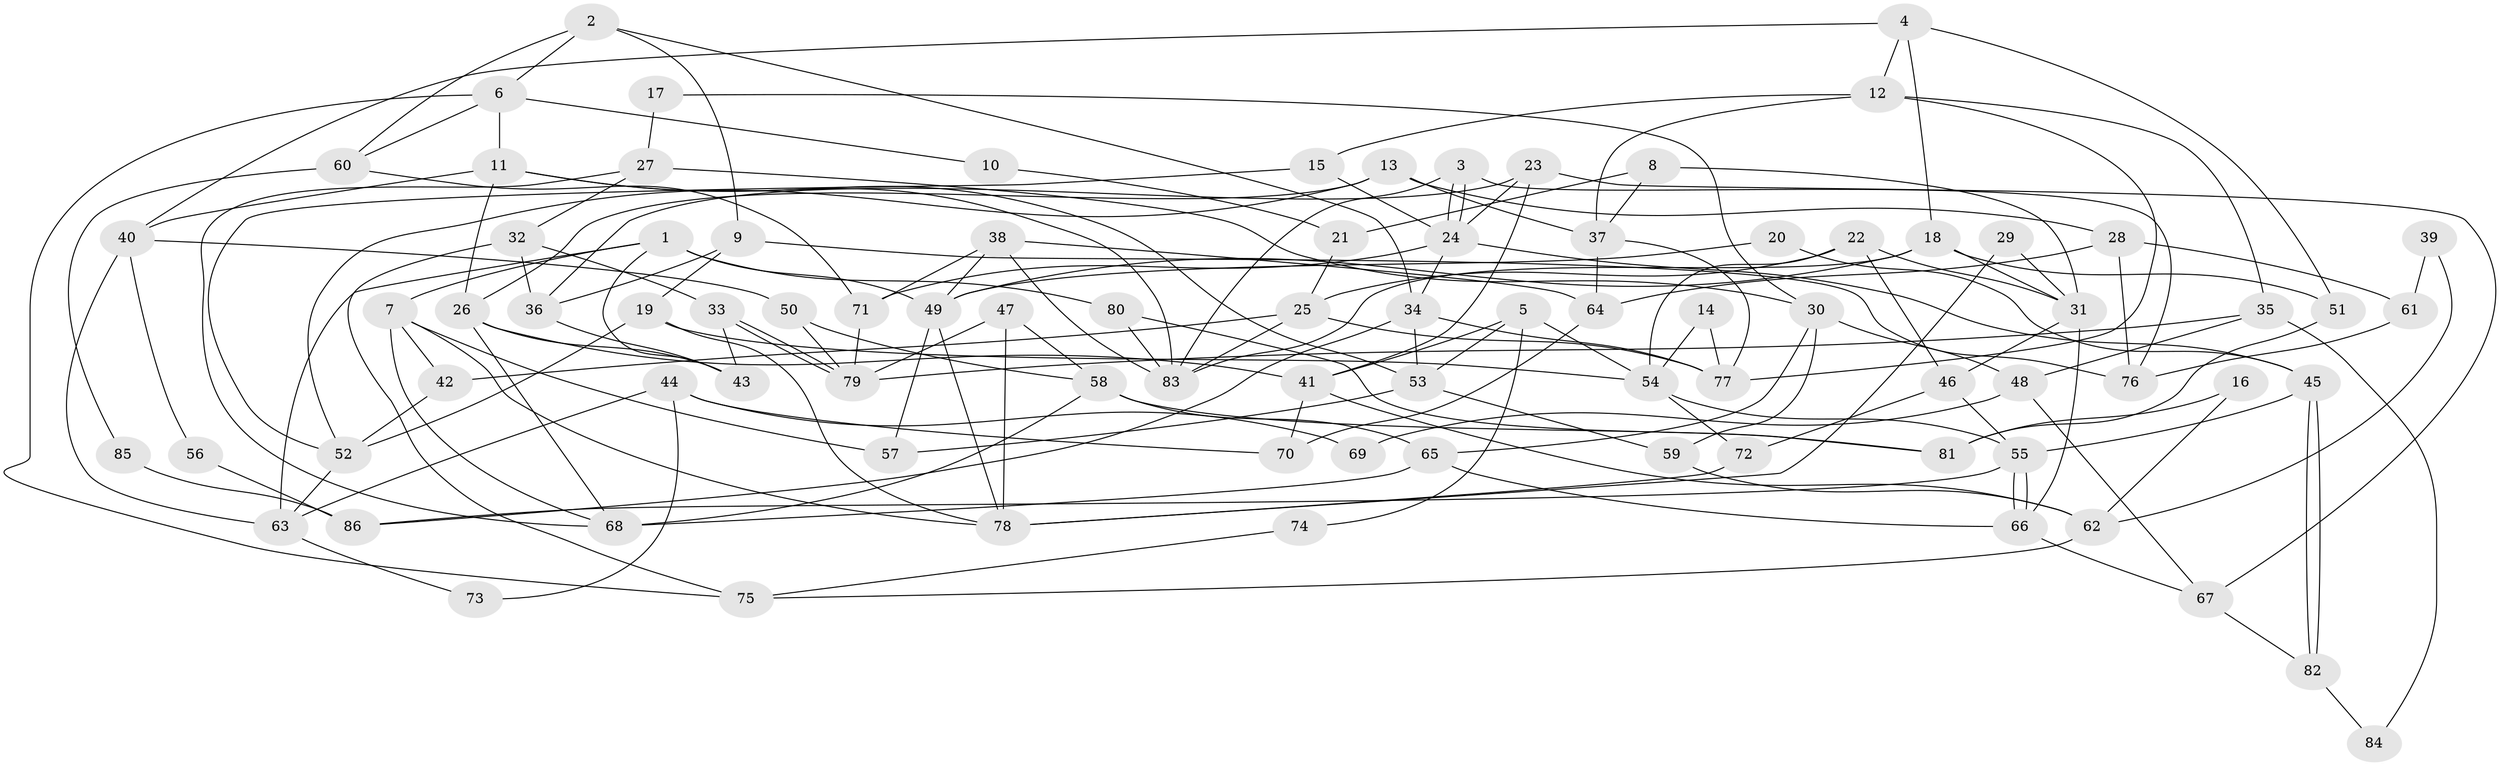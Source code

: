 // coarse degree distribution, {10: 0.10714285714285714, 9: 0.14285714285714285, 5: 0.17857142857142858, 8: 0.03571428571428571, 3: 0.03571428571428571, 2: 0.07142857142857142, 4: 0.17857142857142858, 7: 0.14285714285714285, 6: 0.10714285714285714}
// Generated by graph-tools (version 1.1) at 2025/51/03/04/25 22:51:11]
// undirected, 86 vertices, 172 edges
graph export_dot {
  node [color=gray90,style=filled];
  1;
  2;
  3;
  4;
  5;
  6;
  7;
  8;
  9;
  10;
  11;
  12;
  13;
  14;
  15;
  16;
  17;
  18;
  19;
  20;
  21;
  22;
  23;
  24;
  25;
  26;
  27;
  28;
  29;
  30;
  31;
  32;
  33;
  34;
  35;
  36;
  37;
  38;
  39;
  40;
  41;
  42;
  43;
  44;
  45;
  46;
  47;
  48;
  49;
  50;
  51;
  52;
  53;
  54;
  55;
  56;
  57;
  58;
  59;
  60;
  61;
  62;
  63;
  64;
  65;
  66;
  67;
  68;
  69;
  70;
  71;
  72;
  73;
  74;
  75;
  76;
  77;
  78;
  79;
  80;
  81;
  82;
  83;
  84;
  85;
  86;
  1 -- 63;
  1 -- 49;
  1 -- 7;
  1 -- 43;
  1 -- 80;
  2 -- 6;
  2 -- 34;
  2 -- 9;
  2 -- 60;
  3 -- 24;
  3 -- 24;
  3 -- 83;
  3 -- 76;
  4 -- 18;
  4 -- 12;
  4 -- 40;
  4 -- 51;
  5 -- 54;
  5 -- 53;
  5 -- 41;
  5 -- 74;
  6 -- 11;
  6 -- 75;
  6 -- 10;
  6 -- 60;
  7 -- 42;
  7 -- 57;
  7 -- 68;
  7 -- 78;
  8 -- 31;
  8 -- 37;
  8 -- 21;
  9 -- 36;
  9 -- 19;
  9 -- 76;
  10 -- 21;
  11 -- 40;
  11 -- 53;
  11 -- 26;
  11 -- 83;
  12 -- 37;
  12 -- 35;
  12 -- 15;
  12 -- 77;
  13 -- 28;
  13 -- 26;
  13 -- 37;
  13 -- 52;
  14 -- 77;
  14 -- 54;
  15 -- 24;
  15 -- 52;
  16 -- 62;
  16 -- 81;
  17 -- 27;
  17 -- 30;
  18 -- 51;
  18 -- 49;
  18 -- 31;
  18 -- 83;
  19 -- 52;
  19 -- 54;
  19 -- 78;
  20 -- 45;
  20 -- 49;
  21 -- 25;
  22 -- 54;
  22 -- 46;
  22 -- 25;
  22 -- 31;
  23 -- 24;
  23 -- 41;
  23 -- 36;
  23 -- 67;
  24 -- 45;
  24 -- 34;
  24 -- 71;
  25 -- 83;
  25 -- 42;
  25 -- 77;
  26 -- 68;
  26 -- 41;
  26 -- 43;
  27 -- 68;
  27 -- 32;
  27 -- 30;
  28 -- 64;
  28 -- 76;
  28 -- 61;
  29 -- 31;
  29 -- 78;
  30 -- 65;
  30 -- 48;
  30 -- 59;
  31 -- 46;
  31 -- 66;
  32 -- 33;
  32 -- 36;
  32 -- 75;
  33 -- 43;
  33 -- 79;
  33 -- 79;
  34 -- 77;
  34 -- 53;
  34 -- 86;
  35 -- 48;
  35 -- 79;
  35 -- 84;
  36 -- 43;
  37 -- 77;
  37 -- 64;
  38 -- 71;
  38 -- 83;
  38 -- 49;
  38 -- 64;
  39 -- 62;
  39 -- 61;
  40 -- 50;
  40 -- 56;
  40 -- 63;
  41 -- 62;
  41 -- 70;
  42 -- 52;
  44 -- 70;
  44 -- 63;
  44 -- 69;
  44 -- 73;
  45 -- 55;
  45 -- 82;
  45 -- 82;
  46 -- 55;
  46 -- 72;
  47 -- 79;
  47 -- 78;
  47 -- 58;
  48 -- 67;
  48 -- 69;
  49 -- 78;
  49 -- 57;
  50 -- 79;
  50 -- 58;
  51 -- 81;
  52 -- 63;
  53 -- 57;
  53 -- 59;
  54 -- 72;
  54 -- 55;
  55 -- 66;
  55 -- 66;
  55 -- 86;
  56 -- 86;
  58 -- 65;
  58 -- 68;
  58 -- 81;
  59 -- 62;
  60 -- 71;
  60 -- 85;
  61 -- 76;
  62 -- 75;
  63 -- 73;
  64 -- 70;
  65 -- 66;
  65 -- 68;
  66 -- 67;
  67 -- 82;
  71 -- 79;
  72 -- 78;
  74 -- 75;
  80 -- 83;
  80 -- 81;
  82 -- 84;
  85 -- 86;
}
